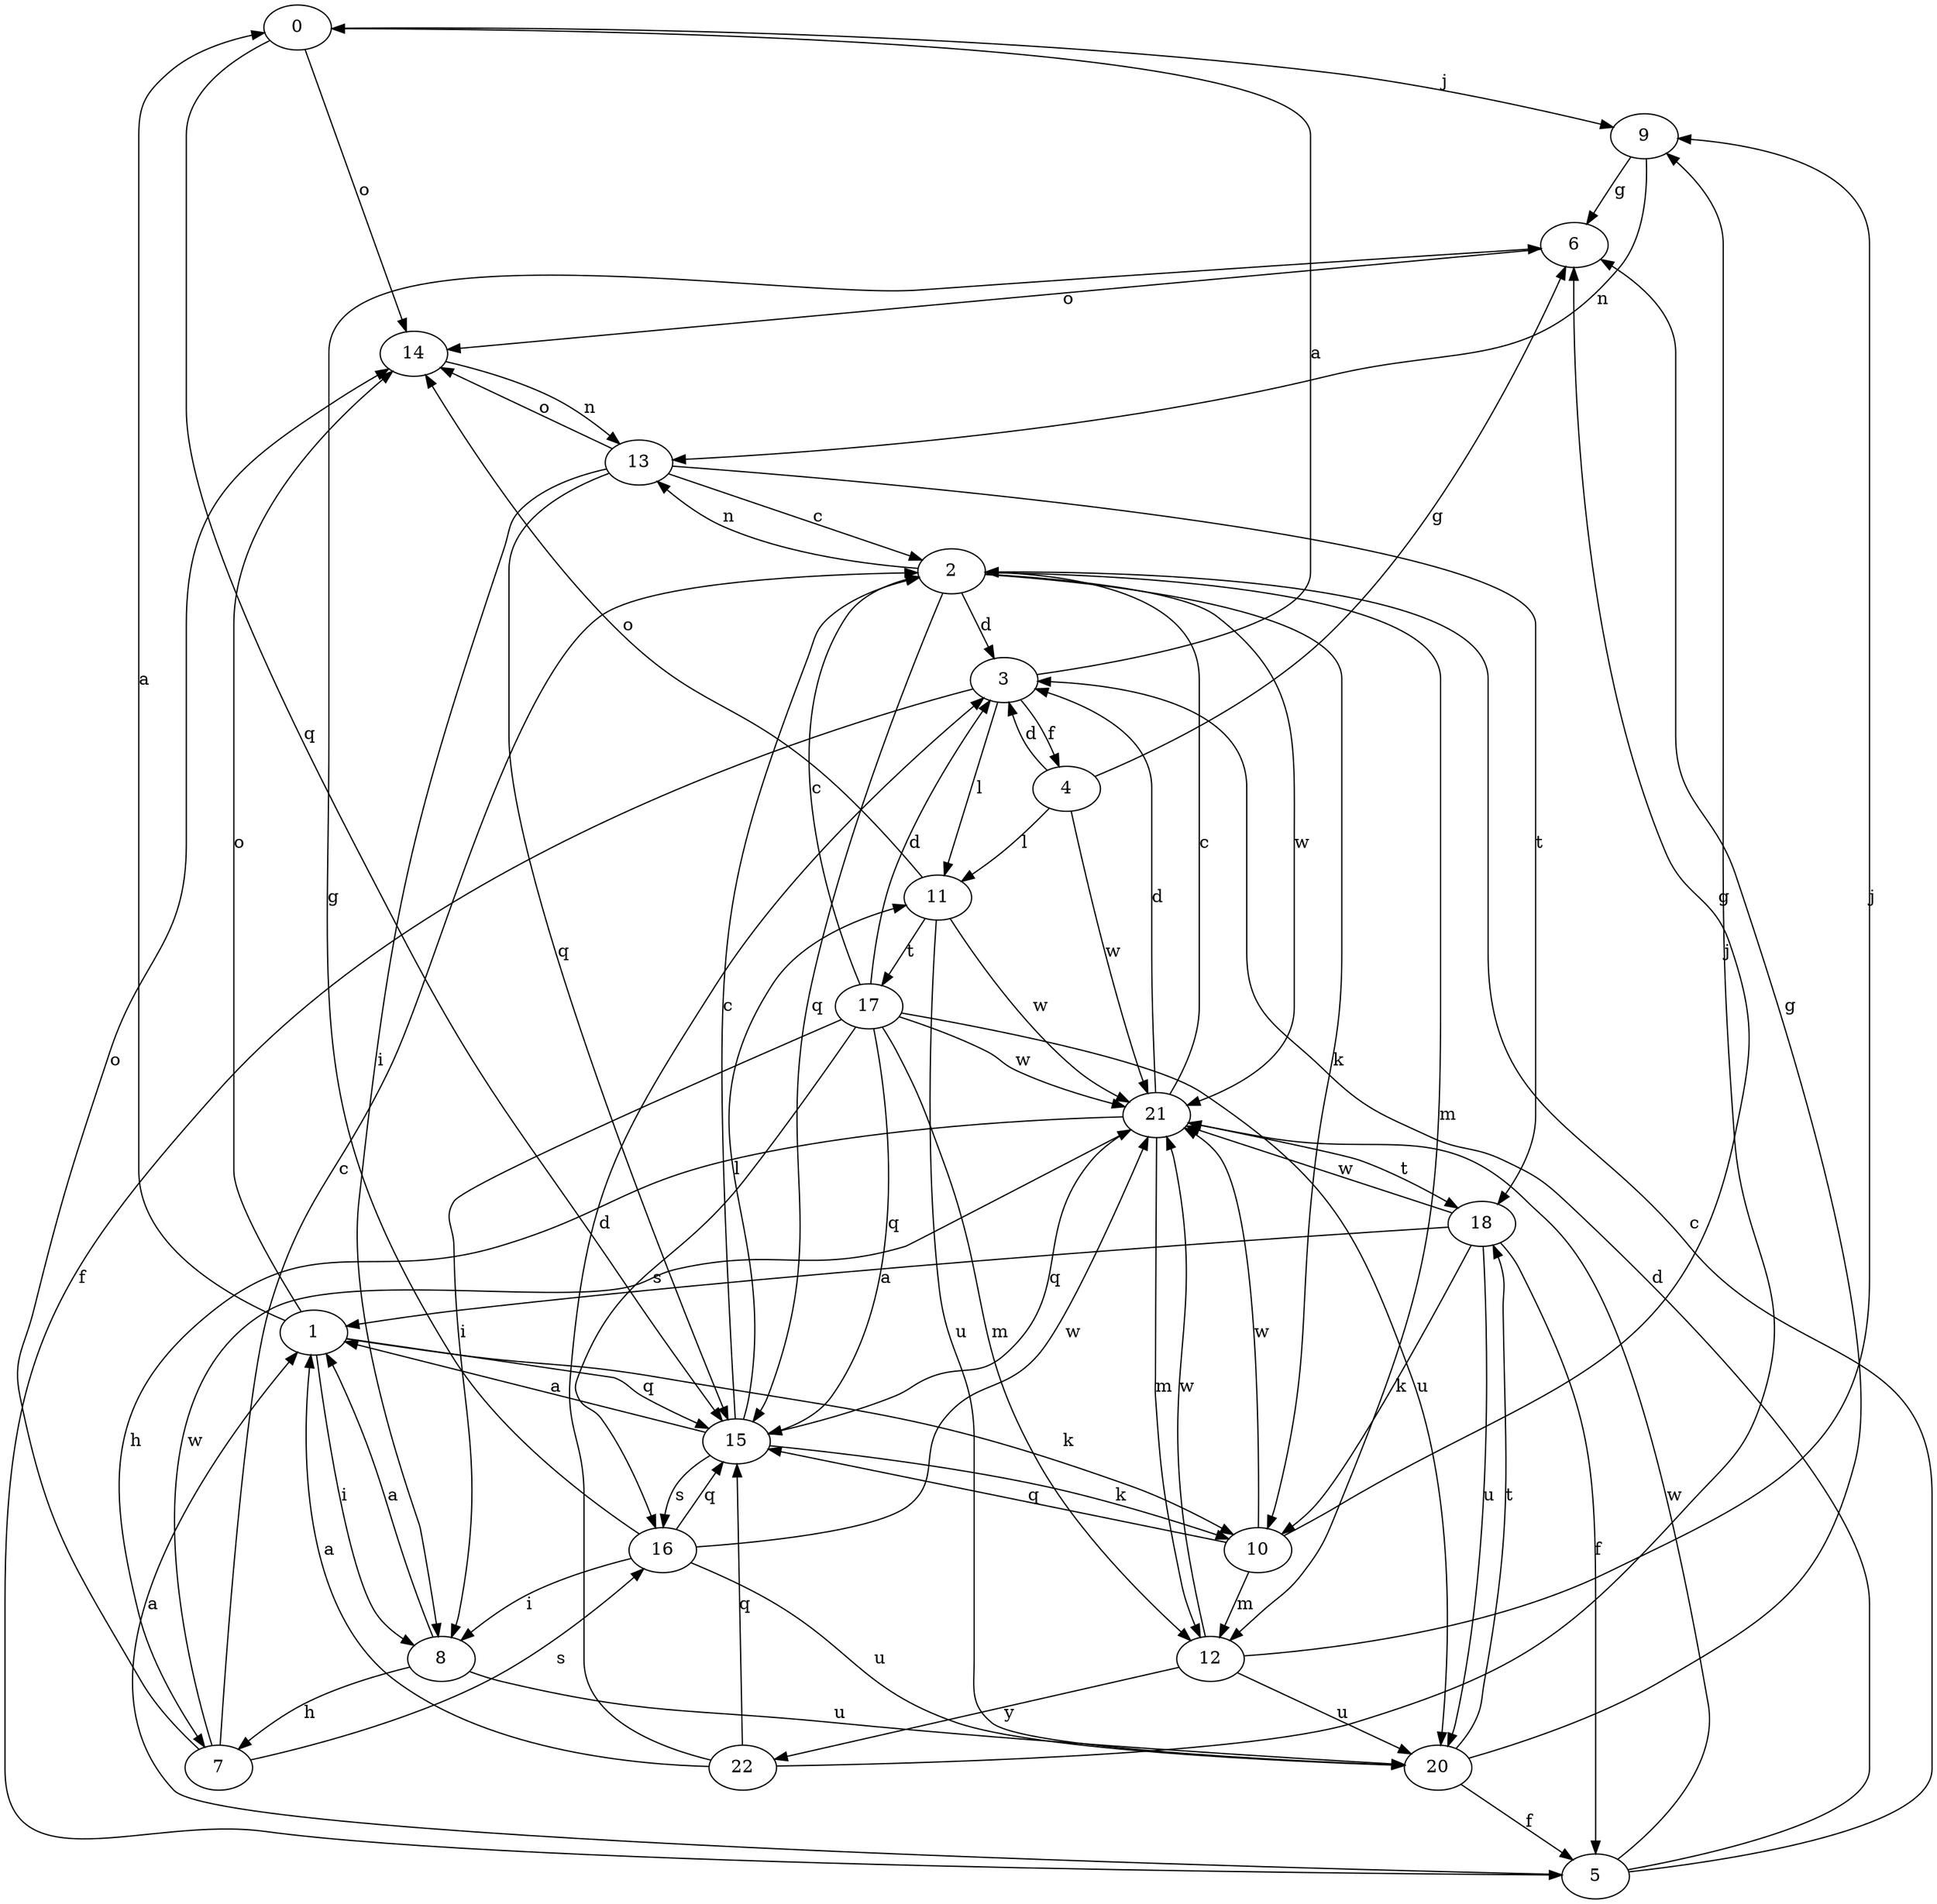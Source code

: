 strict digraph  {
0;
1;
2;
3;
4;
5;
6;
7;
8;
9;
10;
11;
12;
13;
14;
15;
16;
17;
18;
20;
21;
22;
0 -> 9  [label=j];
0 -> 14  [label=o];
0 -> 15  [label=q];
1 -> 0  [label=a];
1 -> 8  [label=i];
1 -> 10  [label=k];
1 -> 14  [label=o];
1 -> 15  [label=q];
2 -> 3  [label=d];
2 -> 10  [label=k];
2 -> 12  [label=m];
2 -> 13  [label=n];
2 -> 15  [label=q];
2 -> 21  [label=w];
3 -> 0  [label=a];
3 -> 4  [label=f];
3 -> 5  [label=f];
3 -> 11  [label=l];
4 -> 3  [label=d];
4 -> 6  [label=g];
4 -> 11  [label=l];
4 -> 21  [label=w];
5 -> 1  [label=a];
5 -> 2  [label=c];
5 -> 3  [label=d];
5 -> 21  [label=w];
6 -> 14  [label=o];
7 -> 2  [label=c];
7 -> 14  [label=o];
7 -> 16  [label=s];
7 -> 21  [label=w];
8 -> 1  [label=a];
8 -> 7  [label=h];
8 -> 20  [label=u];
9 -> 6  [label=g];
9 -> 13  [label=n];
10 -> 6  [label=g];
10 -> 12  [label=m];
10 -> 15  [label=q];
10 -> 21  [label=w];
11 -> 14  [label=o];
11 -> 17  [label=t];
11 -> 20  [label=u];
11 -> 21  [label=w];
12 -> 9  [label=j];
12 -> 20  [label=u];
12 -> 21  [label=w];
12 -> 22  [label=y];
13 -> 2  [label=c];
13 -> 8  [label=i];
13 -> 14  [label=o];
13 -> 15  [label=q];
13 -> 18  [label=t];
14 -> 13  [label=n];
15 -> 1  [label=a];
15 -> 2  [label=c];
15 -> 10  [label=k];
15 -> 11  [label=l];
15 -> 16  [label=s];
16 -> 6  [label=g];
16 -> 8  [label=i];
16 -> 15  [label=q];
16 -> 20  [label=u];
16 -> 21  [label=w];
17 -> 2  [label=c];
17 -> 3  [label=d];
17 -> 8  [label=i];
17 -> 12  [label=m];
17 -> 15  [label=q];
17 -> 16  [label=s];
17 -> 20  [label=u];
17 -> 21  [label=w];
18 -> 1  [label=a];
18 -> 5  [label=f];
18 -> 10  [label=k];
18 -> 20  [label=u];
18 -> 21  [label=w];
20 -> 5  [label=f];
20 -> 6  [label=g];
20 -> 18  [label=t];
21 -> 2  [label=c];
21 -> 3  [label=d];
21 -> 7  [label=h];
21 -> 12  [label=m];
21 -> 15  [label=q];
21 -> 18  [label=t];
22 -> 1  [label=a];
22 -> 3  [label=d];
22 -> 9  [label=j];
22 -> 15  [label=q];
}
